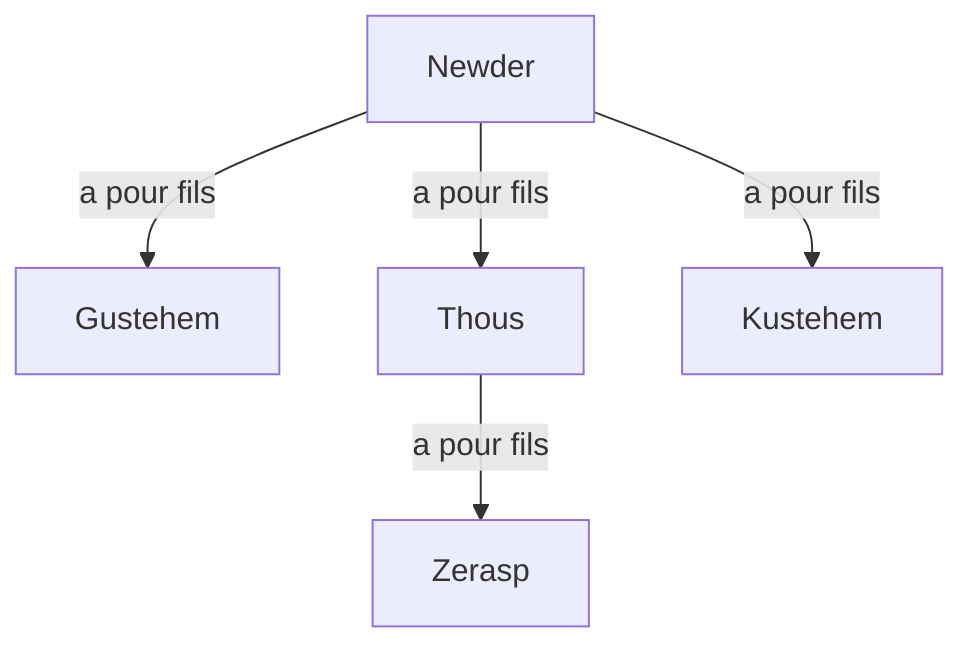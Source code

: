 graph TD
Newder --a pour fils--> Gustehem
Newder --a pour fils--> Thous
Newder --a pour fils--> Kustehem
Thous --a pour fils--> Zerasp